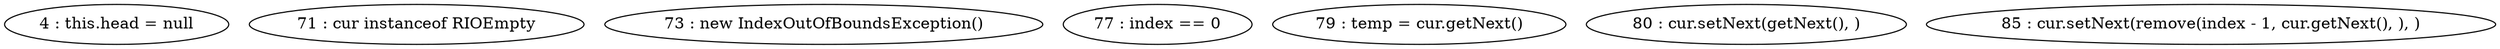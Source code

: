 digraph G {
"4 : this.head = null"
"71 : cur instanceof RIOEmpty"
"73 : new IndexOutOfBoundsException()"
"77 : index == 0"
"79 : temp = cur.getNext()"
"80 : cur.setNext(getNext(), )"
"85 : cur.setNext(remove(index - 1, cur.getNext(), ), )"
}